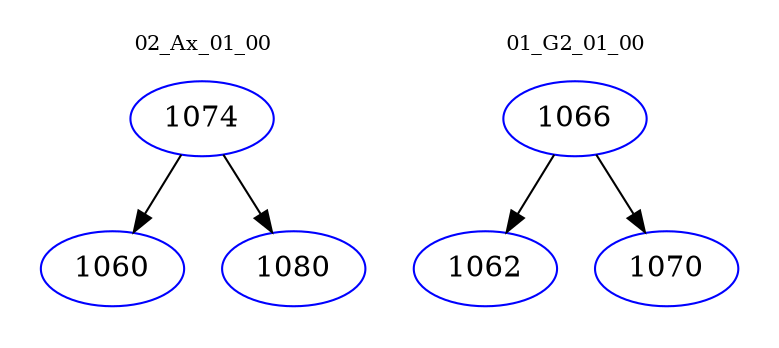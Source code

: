 digraph{
subgraph cluster_0 {
color = white
label = "02_Ax_01_00";
fontsize=10;
T0_1074 [label="1074", color="blue"]
T0_1074 -> T0_1060 [color="black"]
T0_1060 [label="1060", color="blue"]
T0_1074 -> T0_1080 [color="black"]
T0_1080 [label="1080", color="blue"]
}
subgraph cluster_1 {
color = white
label = "01_G2_01_00";
fontsize=10;
T1_1066 [label="1066", color="blue"]
T1_1066 -> T1_1062 [color="black"]
T1_1062 [label="1062", color="blue"]
T1_1066 -> T1_1070 [color="black"]
T1_1070 [label="1070", color="blue"]
}
}
